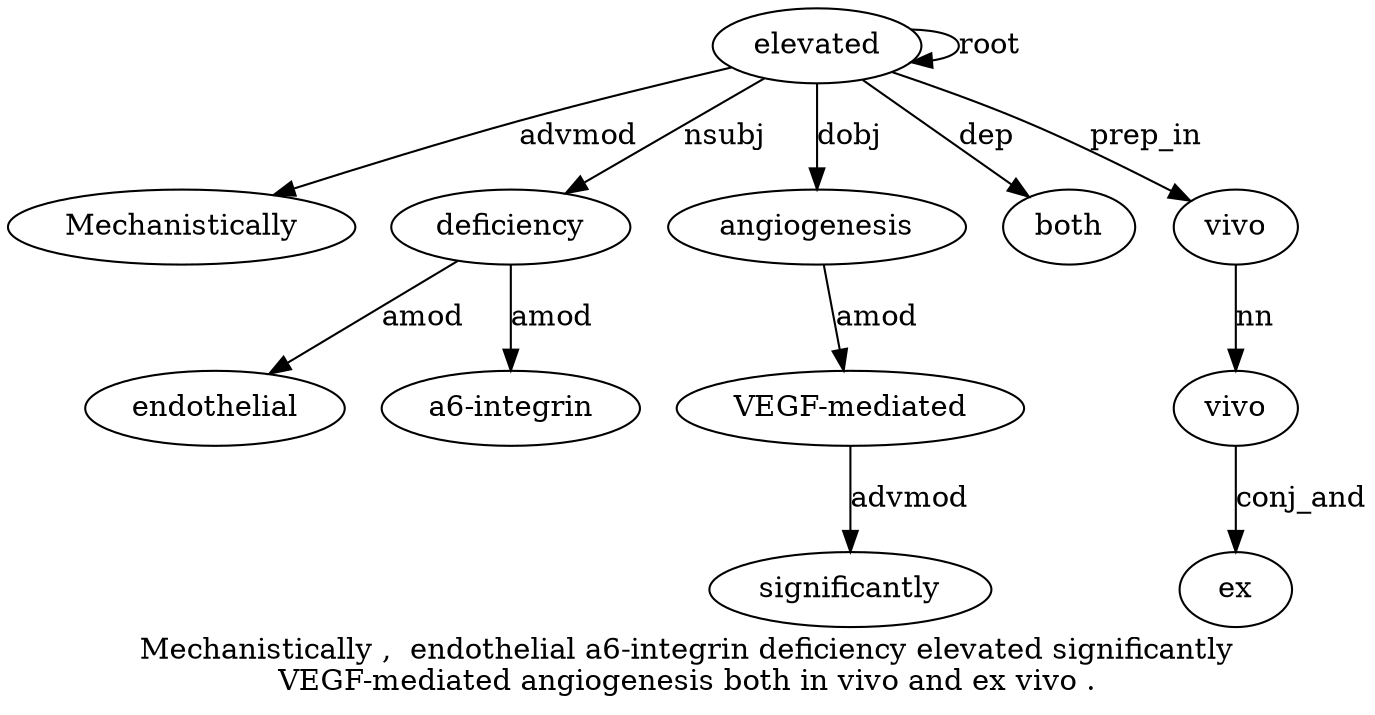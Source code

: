digraph "Mechanistically ,  endothelial a6-integrin deficiency elevated significantly VEGF-mediated angiogenesis both in vivo and ex vivo ." {
label="Mechanistically ,  endothelial a6-integrin deficiency elevated significantly
VEGF-mediated angiogenesis both in vivo and ex vivo .";
elevated6 [style=filled, fillcolor=white, label=elevated];
Mechanistically1 [style=filled, fillcolor=white, label=Mechanistically];
elevated6 -> Mechanistically1  [label=advmod];
deficiency5 [style=filled, fillcolor=white, label=deficiency];
endothelial3 [style=filled, fillcolor=white, label=endothelial];
deficiency5 -> endothelial3  [label=amod];
"a6-integrin4" [style=filled, fillcolor=white, label="a6-integrin"];
deficiency5 -> "a6-integrin4"  [label=amod];
elevated6 -> deficiency5  [label=nsubj];
elevated6 -> elevated6  [label=root];
"VEGF-mediated8" [style=filled, fillcolor=white, label="VEGF-mediated"];
significantly7 [style=filled, fillcolor=white, label=significantly];
"VEGF-mediated8" -> significantly7  [label=advmod];
angiogenesis9 [style=filled, fillcolor=white, label=angiogenesis];
angiogenesis9 -> "VEGF-mediated8"  [label=amod];
elevated6 -> angiogenesis9  [label=dobj];
both10 [style=filled, fillcolor=white, label=both];
elevated6 -> both10  [label=dep];
vivo15 [style=filled, fillcolor=white, label=vivo];
vivo12 [style=filled, fillcolor=white, label=vivo];
vivo15 -> vivo12  [label=nn];
ex14 [style=filled, fillcolor=white, label=ex];
vivo12 -> ex14  [label=conj_and];
elevated6 -> vivo15  [label=prep_in];
}
